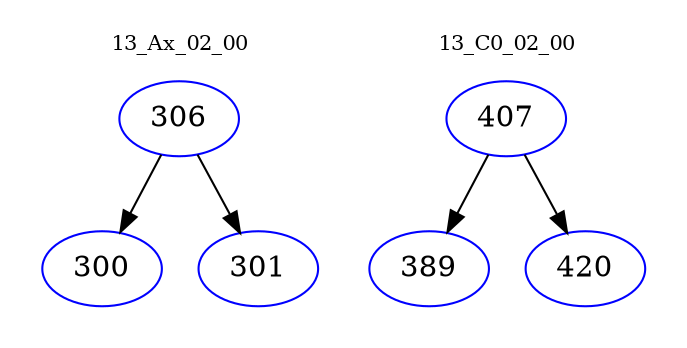 digraph{
subgraph cluster_0 {
color = white
label = "13_Ax_02_00";
fontsize=10;
T0_306 [label="306", color="blue"]
T0_306 -> T0_300 [color="black"]
T0_300 [label="300", color="blue"]
T0_306 -> T0_301 [color="black"]
T0_301 [label="301", color="blue"]
}
subgraph cluster_1 {
color = white
label = "13_C0_02_00";
fontsize=10;
T1_407 [label="407", color="blue"]
T1_407 -> T1_389 [color="black"]
T1_389 [label="389", color="blue"]
T1_407 -> T1_420 [color="black"]
T1_420 [label="420", color="blue"]
}
}
